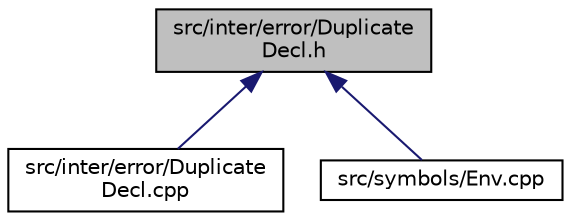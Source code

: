 digraph "src/inter/error/DuplicateDecl.h"
{
  edge [fontname="Helvetica",fontsize="10",labelfontname="Helvetica",labelfontsize="10"];
  node [fontname="Helvetica",fontsize="10",shape=record];
  Node3 [label="src/inter/error/Duplicate\lDecl.h",height=0.2,width=0.4,color="black", fillcolor="grey75", style="filled", fontcolor="black"];
  Node3 -> Node4 [dir="back",color="midnightblue",fontsize="10",style="solid"];
  Node4 [label="src/inter/error/Duplicate\lDecl.cpp",height=0.2,width=0.4,color="black", fillcolor="white", style="filled",URL="$_duplicate_decl_8cpp.html"];
  Node3 -> Node5 [dir="back",color="midnightblue",fontsize="10",style="solid"];
  Node5 [label="src/symbols/Env.cpp",height=0.2,width=0.4,color="black", fillcolor="white", style="filled",URL="$_env_8cpp.html"];
}
